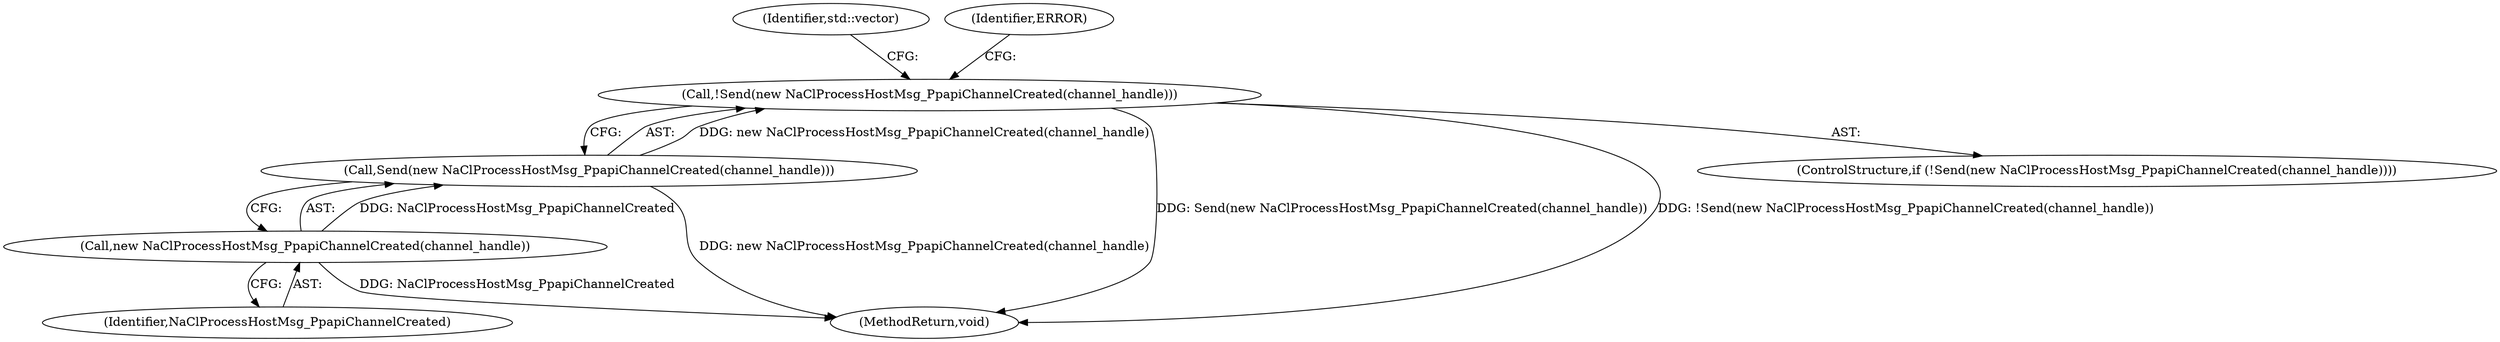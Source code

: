 digraph "1_Chrome_3b0d77670a0613f409110817455d2137576b485a_7@del" {
"1000141" [label="(Call,!Send(new NaClProcessHostMsg_PpapiChannelCreated(channel_handle)))"];
"1000142" [label="(Call,Send(new NaClProcessHostMsg_PpapiChannelCreated(channel_handle)))"];
"1000143" [label="(Call,new NaClProcessHostMsg_PpapiChannelCreated(channel_handle))"];
"1000295" [label="(MethodReturn,void)"];
"1000141" [label="(Call,!Send(new NaClProcessHostMsg_PpapiChannelCreated(channel_handle)))"];
"1000142" [label="(Call,Send(new NaClProcessHostMsg_PpapiChannelCreated(channel_handle)))"];
"1000144" [label="(Identifier,NaClProcessHostMsg_PpapiChannelCreated)"];
"1000143" [label="(Call,new NaClProcessHostMsg_PpapiChannelCreated(channel_handle))"];
"1000140" [label="(ControlStructure,if (!Send(new NaClProcessHostMsg_PpapiChannelCreated(channel_handle))))"];
"1000151" [label="(Identifier,std::vector)"];
"1000147" [label="(Identifier,ERROR)"];
"1000141" -> "1000140"  [label="AST: "];
"1000141" -> "1000142"  [label="CFG: "];
"1000142" -> "1000141"  [label="AST: "];
"1000147" -> "1000141"  [label="CFG: "];
"1000151" -> "1000141"  [label="CFG: "];
"1000141" -> "1000295"  [label="DDG: Send(new NaClProcessHostMsg_PpapiChannelCreated(channel_handle))"];
"1000141" -> "1000295"  [label="DDG: !Send(new NaClProcessHostMsg_PpapiChannelCreated(channel_handle))"];
"1000142" -> "1000141"  [label="DDG: new NaClProcessHostMsg_PpapiChannelCreated(channel_handle)"];
"1000142" -> "1000143"  [label="CFG: "];
"1000143" -> "1000142"  [label="AST: "];
"1000142" -> "1000295"  [label="DDG: new NaClProcessHostMsg_PpapiChannelCreated(channel_handle)"];
"1000143" -> "1000142"  [label="DDG: NaClProcessHostMsg_PpapiChannelCreated"];
"1000143" -> "1000144"  [label="CFG: "];
"1000144" -> "1000143"  [label="AST: "];
"1000143" -> "1000295"  [label="DDG: NaClProcessHostMsg_PpapiChannelCreated"];
}
